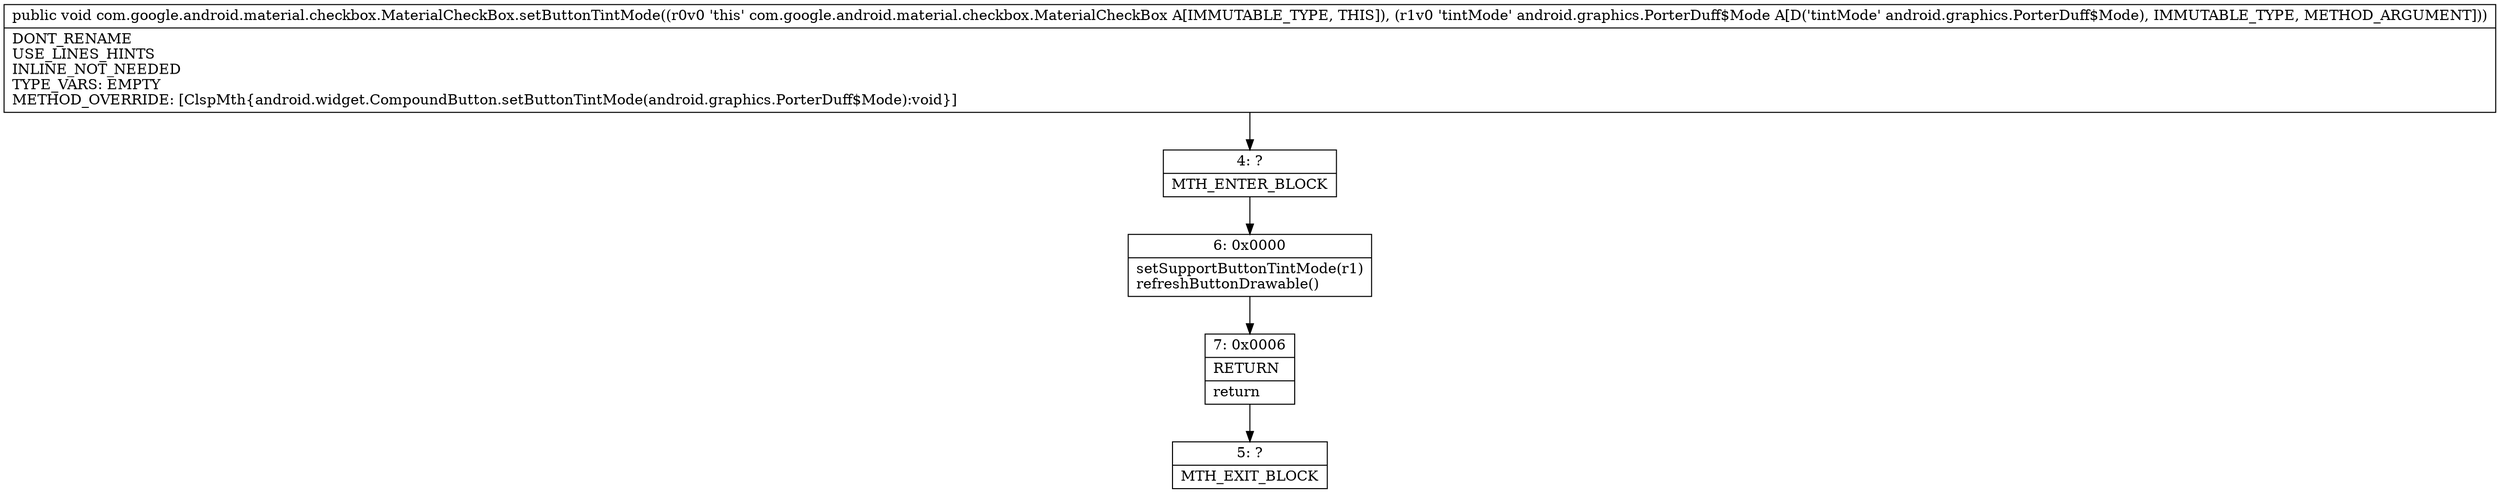 digraph "CFG forcom.google.android.material.checkbox.MaterialCheckBox.setButtonTintMode(Landroid\/graphics\/PorterDuff$Mode;)V" {
Node_4 [shape=record,label="{4\:\ ?|MTH_ENTER_BLOCK\l}"];
Node_6 [shape=record,label="{6\:\ 0x0000|setSupportButtonTintMode(r1)\lrefreshButtonDrawable()\l}"];
Node_7 [shape=record,label="{7\:\ 0x0006|RETURN\l|return\l}"];
Node_5 [shape=record,label="{5\:\ ?|MTH_EXIT_BLOCK\l}"];
MethodNode[shape=record,label="{public void com.google.android.material.checkbox.MaterialCheckBox.setButtonTintMode((r0v0 'this' com.google.android.material.checkbox.MaterialCheckBox A[IMMUTABLE_TYPE, THIS]), (r1v0 'tintMode' android.graphics.PorterDuff$Mode A[D('tintMode' android.graphics.PorterDuff$Mode), IMMUTABLE_TYPE, METHOD_ARGUMENT]))  | DONT_RENAME\lUSE_LINES_HINTS\lINLINE_NOT_NEEDED\lTYPE_VARS: EMPTY\lMETHOD_OVERRIDE: [ClspMth\{android.widget.CompoundButton.setButtonTintMode(android.graphics.PorterDuff$Mode):void\}]\l}"];
MethodNode -> Node_4;Node_4 -> Node_6;
Node_6 -> Node_7;
Node_7 -> Node_5;
}

